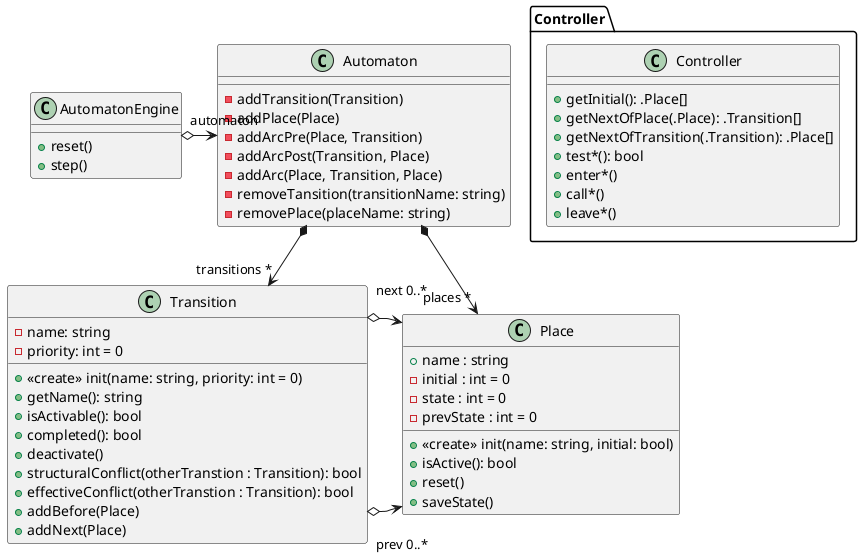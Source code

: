 @startuml Diagramme de classes

entity Memo {
  - private
  # protected
  ~ package private 
  + public
}
remove Memo

class Place {
  + name : string 
  - initial : int = 0
  - state : int = 0
  - prevState : int = 0

  + <<create>> init(name: string, initial: bool)
  + isActive(): bool
  + reset()
  + saveState()
}

class Transition {
  - name: string
  - priority: int = 0
  + <<create>> init(name: string, priority: int = 0)
  + getName(): string
  + isActivable(): bool
  + completed(): bool
  + deactivate()
  + structuralConflict(otherTranstion : Transition): bool
  + effectiveConflict(otherTranstion : Transition): bool
  + addBefore(Place)
  + addNext(Place)

}

class Automaton {
  - addTransition(Transition)
  - addPlace(Place)
  - addArcPre(Place, Transition)
  - addArcPost(Transition, Place)
  - addArc(Place, Transition, Place)
  - removeTansition(transitionName: string)
  - removePlace(placeName: string)
}

Transition o-> "prev 0..*" Place
Transition o-> "next 0..*" Place

class AutomatonEngine {
  + reset()
  + step()
}

AutomatonEngine o-> "automaton" Automaton

Automaton *--> "places *" Place
Automaton *--> "transitions *" Transition

namespace Visitor {
  interface IAutomatonVisitor {
    + eval(Transition): bool
    + call(Place)
    + enter(Place)
    + leave(Place)
  }


  class VisitableTansition {
    + accept(IAutomatonVisitor)
  }

  .Transition <|-- VisitableTansition
}

namespace Listener {
  abstract class AutomatonSender {
    + registerListener(AutomatonListener)
    + unregisterListener(AutomatonListener)

    + sendOnCall(Place)
    + sendOnEnter(Place)
    + sendOnLeave(Place)
  }

  AutomatonSender --- AutomatonListener

  class AutomatonListener {
    + onCallPlace(Place)
    + onEnterPlace(Place)
    + onLeavePlace(Place)
  }
}

remove Listener
remove Visitor

namespace Controller {
  class Controller {
    + getInitial(): .Place[]
    + getNextOfPlace(.Place): .Transition[]
    + getNextOfTransition(.Transition): .Place[]
    + test*(): bool
    + enter*()
    + call*()
    + leave*()
  }
}

@enduml